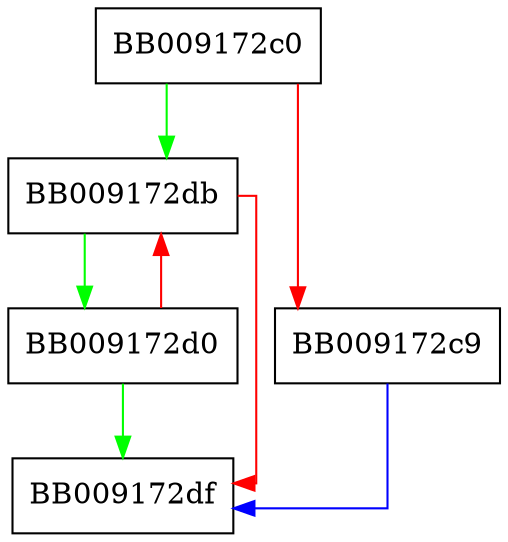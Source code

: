 digraph wcschrnul {
  node [shape="box"];
  graph [splines=ortho];
  BB009172c0 -> BB009172db [color="green"];
  BB009172c0 -> BB009172c9 [color="red"];
  BB009172c9 -> BB009172df [color="blue"];
  BB009172d0 -> BB009172df [color="green"];
  BB009172d0 -> BB009172db [color="red"];
  BB009172db -> BB009172d0 [color="green"];
  BB009172db -> BB009172df [color="red"];
}